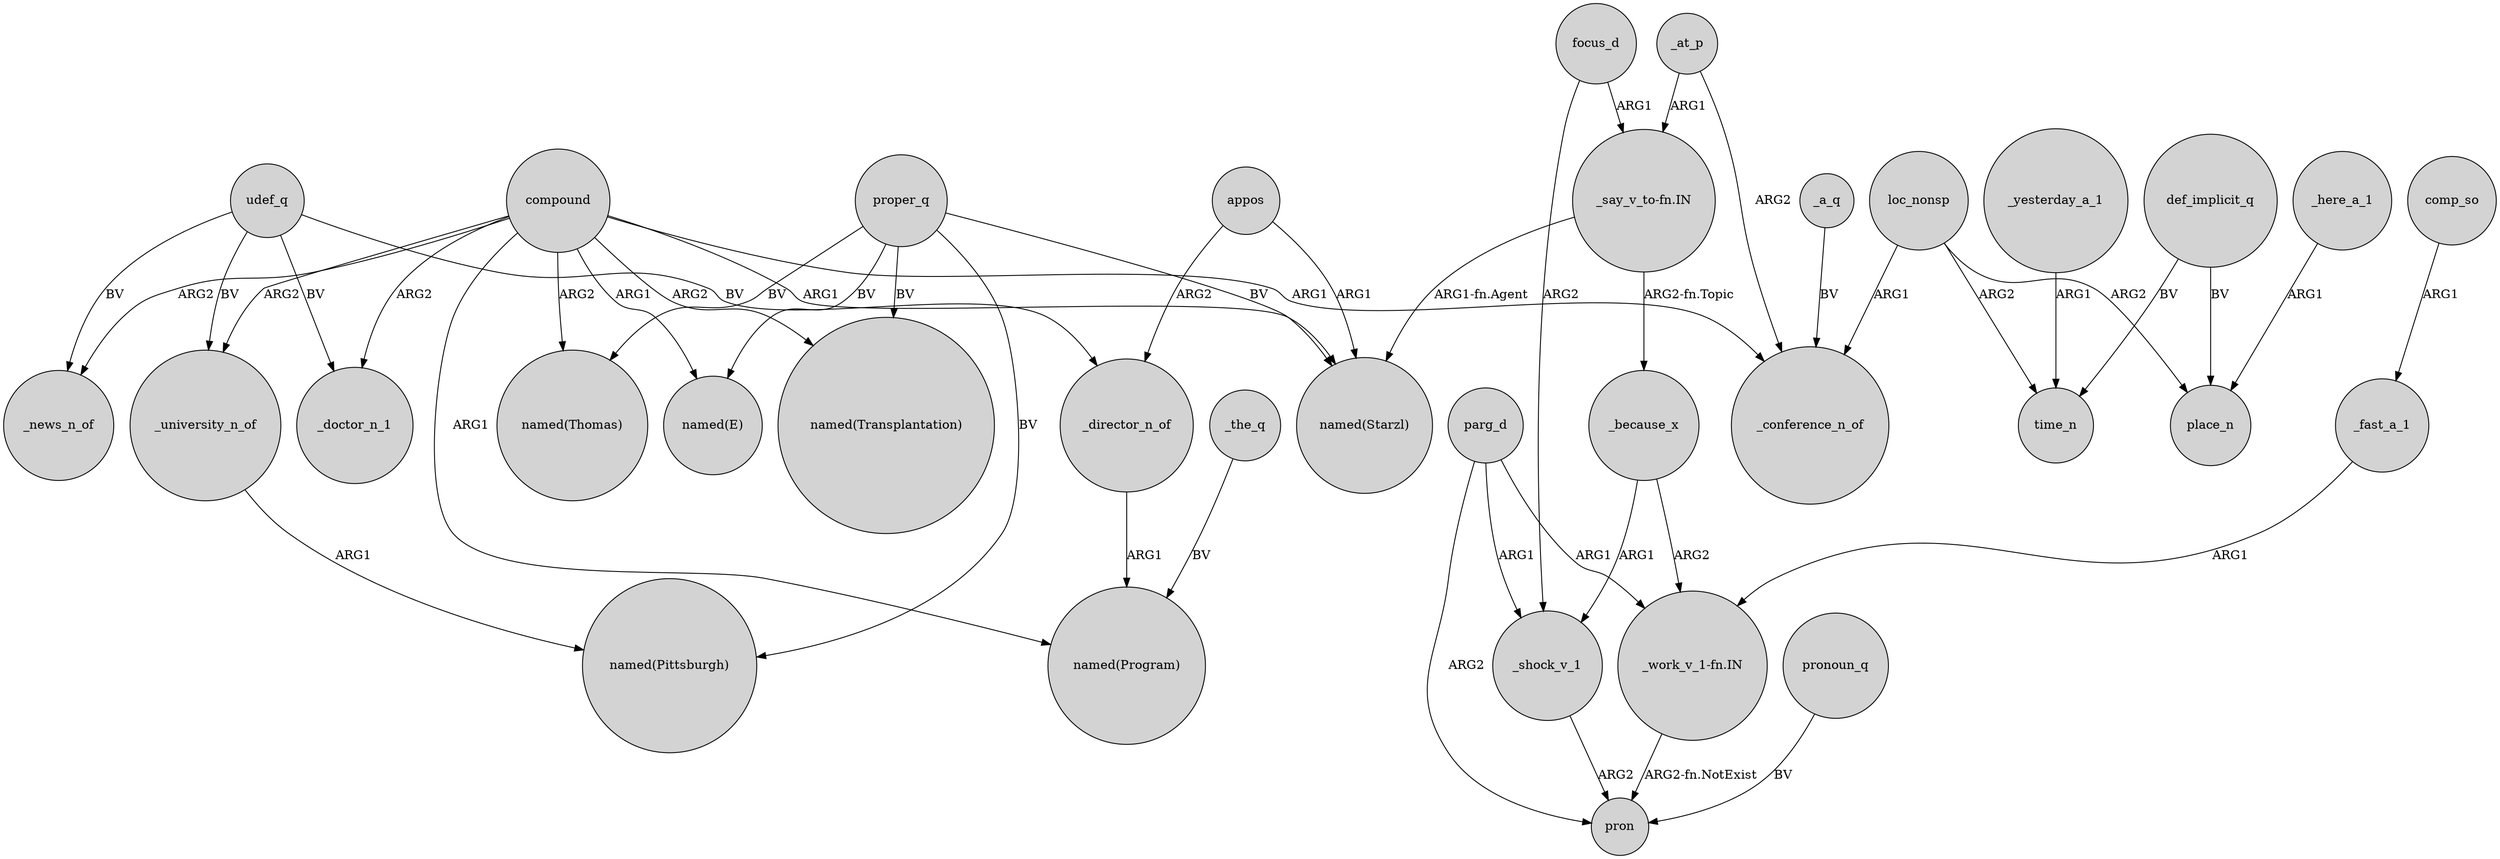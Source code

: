 digraph {
	node [shape=circle style=filled]
	_director_n_of -> "named(Program)" [label=ARG1]
	compound -> _doctor_n_1 [label=ARG2]
	_yesterday_a_1 -> time_n [label=ARG1]
	_here_a_1 -> place_n [label=ARG1]
	"_say_v_to-fn.IN" -> "named(Starzl)" [label="ARG1-fn.Agent"]
	proper_q -> "named(Starzl)" [label=BV]
	_a_q -> _conference_n_of [label=BV]
	def_implicit_q -> time_n [label=BV]
	compound -> _conference_n_of [label=ARG1]
	_university_n_of -> "named(Pittsburgh)" [label=ARG1]
	_because_x -> "_work_v_1-fn.IN" [label=ARG2]
	def_implicit_q -> place_n [label=BV]
	compound -> "named(Program)" [label=ARG1]
	compound -> "named(Starzl)" [label=ARG1]
	proper_q -> "named(E)" [label=BV]
	loc_nonsp -> _conference_n_of [label=ARG1]
	_fast_a_1 -> "_work_v_1-fn.IN" [label=ARG1]
	udef_q -> _doctor_n_1 [label=BV]
	udef_q -> _university_n_of [label=BV]
	loc_nonsp -> time_n [label=ARG2]
	parg_d -> _shock_v_1 [label=ARG1]
	"_say_v_to-fn.IN" -> _because_x [label="ARG2-fn.Topic"]
	parg_d -> pron [label=ARG2]
	appos -> "named(Starzl)" [label=ARG1]
	compound -> "named(Transplantation)" [label=ARG2]
	pronoun_q -> pron [label=BV]
	comp_so -> _fast_a_1 [label=ARG1]
	proper_q -> "named(Thomas)" [label=BV]
	_at_p -> _conference_n_of [label=ARG2]
	compound -> _university_n_of [label=ARG2]
	compound -> _news_n_of [label=ARG2]
	focus_d -> _shock_v_1 [label=ARG2]
	_at_p -> "_say_v_to-fn.IN" [label=ARG1]
	_the_q -> "named(Program)" [label=BV]
	proper_q -> "named(Transplantation)" [label=BV]
	loc_nonsp -> place_n [label=ARG2]
	_shock_v_1 -> pron [label=ARG2]
	udef_q -> _news_n_of [label=BV]
	_because_x -> _shock_v_1 [label=ARG1]
	parg_d -> "_work_v_1-fn.IN" [label=ARG1]
	compound -> "named(E)" [label=ARG1]
	"_work_v_1-fn.IN" -> pron [label="ARG2-fn.NotExist"]
	appos -> _director_n_of [label=ARG2]
	compound -> "named(Thomas)" [label=ARG2]
	udef_q -> _director_n_of [label=BV]
	proper_q -> "named(Pittsburgh)" [label=BV]
	focus_d -> "_say_v_to-fn.IN" [label=ARG1]
}
